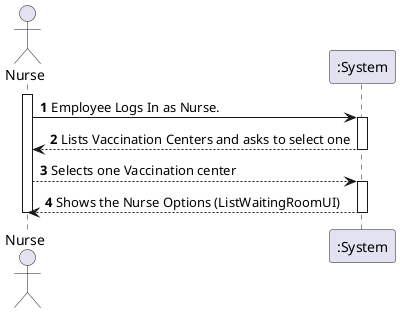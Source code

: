 @startuml
'https://plantuml.com/sequence-diagram

autonumber

actor "Nurse" as Nurse

activate Nurse
Nurse -> ":System" :Employee Logs In as Nurse.
activate ":System"
":System" --> Nurse : Lists Vaccination Centers and asks to select one
deactivate ":System"
Nurse --> ":System" : Selects one Vaccination center
activate ":System"
":System" --> Nurse : Shows the Nurse Options (ListWaitingRoomUI)
deactivate ":System"





deactivate Nurse
@enduml